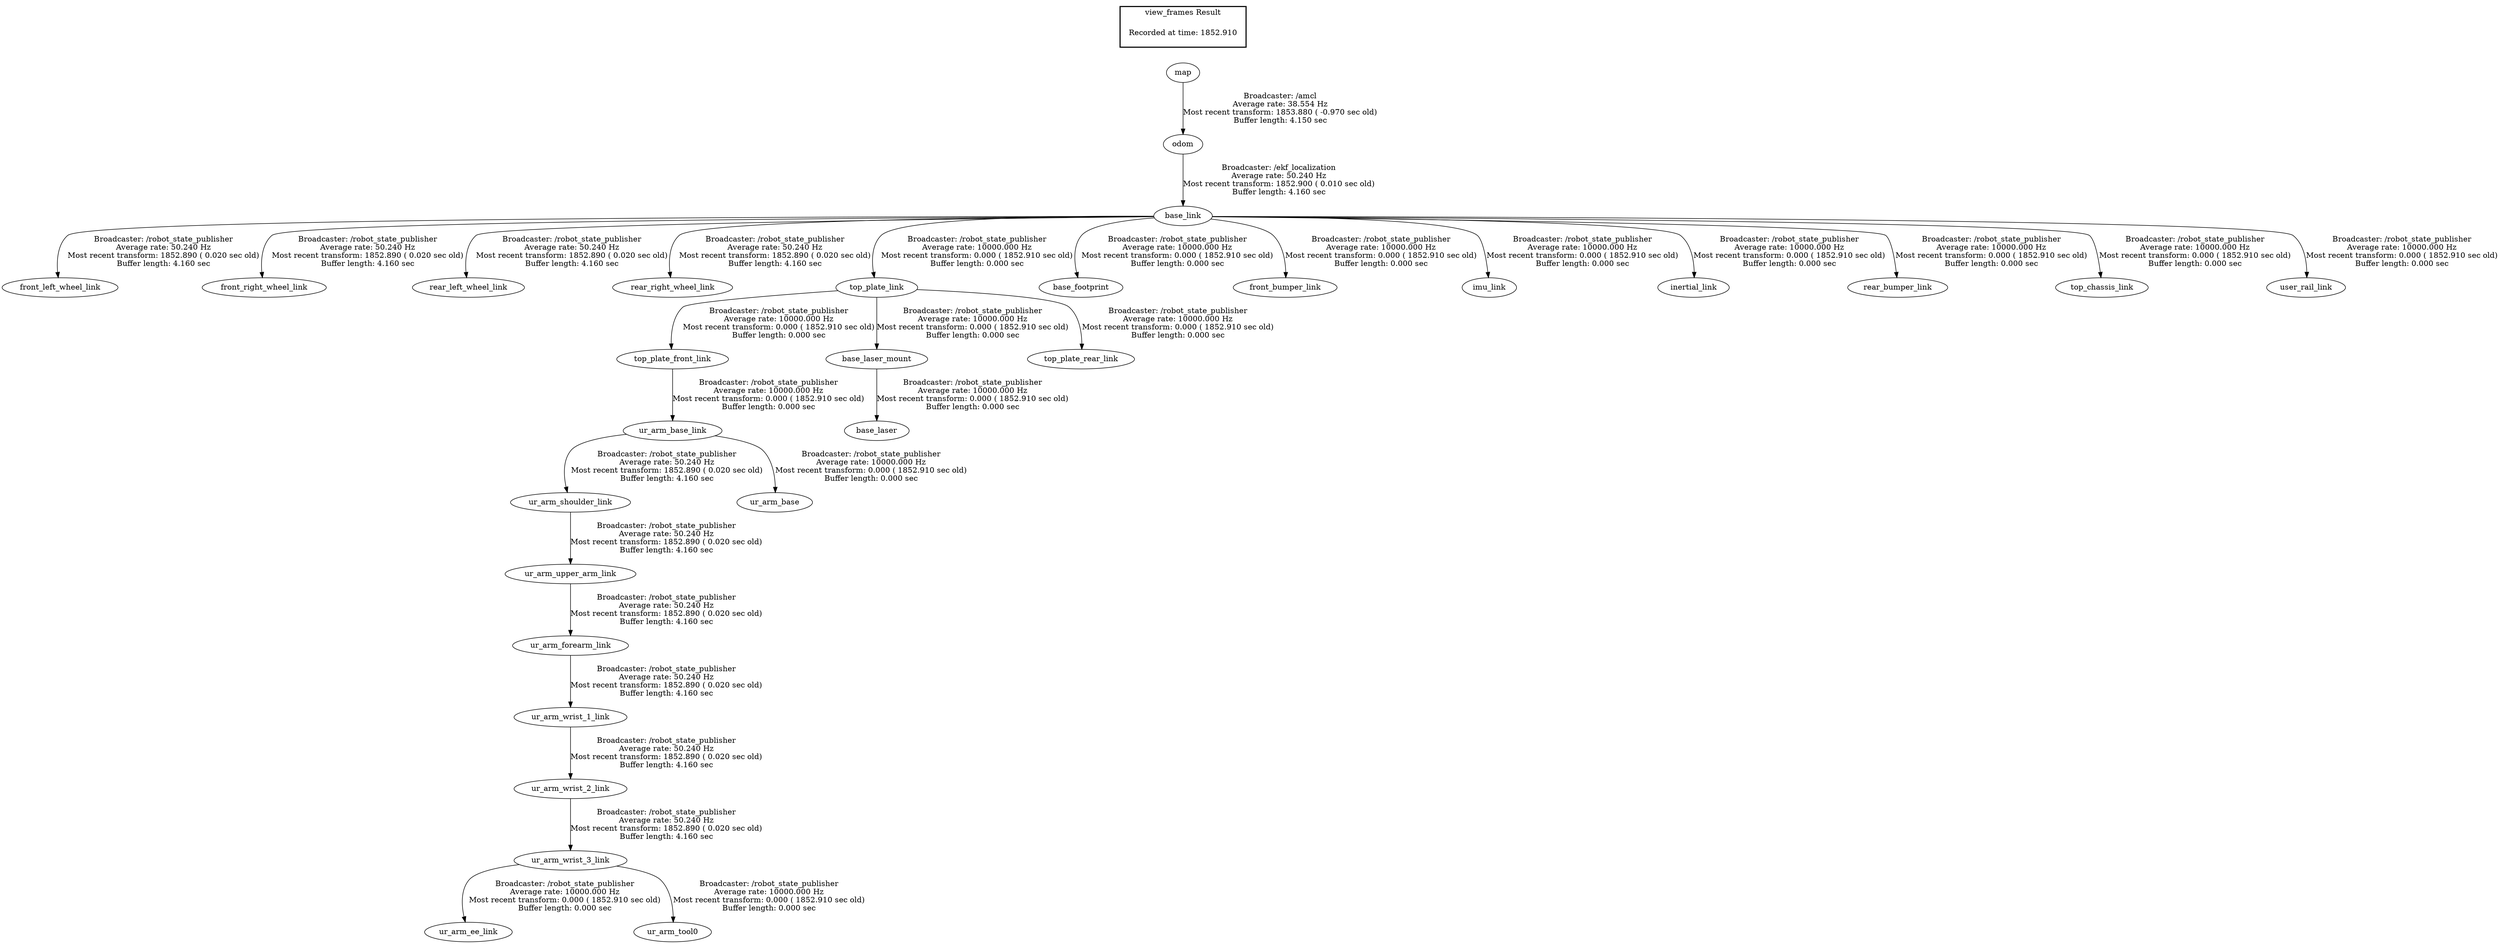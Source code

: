 digraph G {
"base_link" -> "front_left_wheel_link"[label="Broadcaster: /robot_state_publisher\nAverage rate: 50.240 Hz\nMost recent transform: 1852.890 ( 0.020 sec old)\nBuffer length: 4.160 sec\n"];
"odom" -> "base_link"[label="Broadcaster: /ekf_localization\nAverage rate: 50.240 Hz\nMost recent transform: 1852.900 ( 0.010 sec old)\nBuffer length: 4.160 sec\n"];
"base_link" -> "front_right_wheel_link"[label="Broadcaster: /robot_state_publisher\nAverage rate: 50.240 Hz\nMost recent transform: 1852.890 ( 0.020 sec old)\nBuffer length: 4.160 sec\n"];
"base_link" -> "rear_left_wheel_link"[label="Broadcaster: /robot_state_publisher\nAverage rate: 50.240 Hz\nMost recent transform: 1852.890 ( 0.020 sec old)\nBuffer length: 4.160 sec\n"];
"base_link" -> "rear_right_wheel_link"[label="Broadcaster: /robot_state_publisher\nAverage rate: 50.240 Hz\nMost recent transform: 1852.890 ( 0.020 sec old)\nBuffer length: 4.160 sec\n"];
"ur_arm_upper_arm_link" -> "ur_arm_forearm_link"[label="Broadcaster: /robot_state_publisher\nAverage rate: 50.240 Hz\nMost recent transform: 1852.890 ( 0.020 sec old)\nBuffer length: 4.160 sec\n"];
"ur_arm_shoulder_link" -> "ur_arm_upper_arm_link"[label="Broadcaster: /robot_state_publisher\nAverage rate: 50.240 Hz\nMost recent transform: 1852.890 ( 0.020 sec old)\nBuffer length: 4.160 sec\n"];
"ur_arm_base_link" -> "ur_arm_shoulder_link"[label="Broadcaster: /robot_state_publisher\nAverage rate: 50.240 Hz\nMost recent transform: 1852.890 ( 0.020 sec old)\nBuffer length: 4.160 sec\n"];
"top_plate_front_link" -> "ur_arm_base_link"[label="Broadcaster: /robot_state_publisher\nAverage rate: 10000.000 Hz\nMost recent transform: 0.000 ( 1852.910 sec old)\nBuffer length: 0.000 sec\n"];
"ur_arm_forearm_link" -> "ur_arm_wrist_1_link"[label="Broadcaster: /robot_state_publisher\nAverage rate: 50.240 Hz\nMost recent transform: 1852.890 ( 0.020 sec old)\nBuffer length: 4.160 sec\n"];
"ur_arm_wrist_1_link" -> "ur_arm_wrist_2_link"[label="Broadcaster: /robot_state_publisher\nAverage rate: 50.240 Hz\nMost recent transform: 1852.890 ( 0.020 sec old)\nBuffer length: 4.160 sec\n"];
"ur_arm_wrist_2_link" -> "ur_arm_wrist_3_link"[label="Broadcaster: /robot_state_publisher\nAverage rate: 50.240 Hz\nMost recent transform: 1852.890 ( 0.020 sec old)\nBuffer length: 4.160 sec\n"];
"map" -> "odom"[label="Broadcaster: /amcl\nAverage rate: 38.554 Hz\nMost recent transform: 1853.880 ( -0.970 sec old)\nBuffer length: 4.150 sec\n"];
"top_plate_link" -> "top_plate_front_link"[label="Broadcaster: /robot_state_publisher\nAverage rate: 10000.000 Hz\nMost recent transform: 0.000 ( 1852.910 sec old)\nBuffer length: 0.000 sec\n"];
"base_link" -> "base_footprint"[label="Broadcaster: /robot_state_publisher\nAverage rate: 10000.000 Hz\nMost recent transform: 0.000 ( 1852.910 sec old)\nBuffer length: 0.000 sec\n"];
"base_laser_mount" -> "base_laser"[label="Broadcaster: /robot_state_publisher\nAverage rate: 10000.000 Hz\nMost recent transform: 0.000 ( 1852.910 sec old)\nBuffer length: 0.000 sec\n"];
"top_plate_link" -> "base_laser_mount"[label="Broadcaster: /robot_state_publisher\nAverage rate: 10000.000 Hz\nMost recent transform: 0.000 ( 1852.910 sec old)\nBuffer length: 0.000 sec\n"];
"base_link" -> "front_bumper_link"[label="Broadcaster: /robot_state_publisher\nAverage rate: 10000.000 Hz\nMost recent transform: 0.000 ( 1852.910 sec old)\nBuffer length: 0.000 sec\n"];
"base_link" -> "imu_link"[label="Broadcaster: /robot_state_publisher\nAverage rate: 10000.000 Hz\nMost recent transform: 0.000 ( 1852.910 sec old)\nBuffer length: 0.000 sec\n"];
"base_link" -> "inertial_link"[label="Broadcaster: /robot_state_publisher\nAverage rate: 10000.000 Hz\nMost recent transform: 0.000 ( 1852.910 sec old)\nBuffer length: 0.000 sec\n"];
"base_link" -> "top_plate_link"[label="Broadcaster: /robot_state_publisher\nAverage rate: 10000.000 Hz\nMost recent transform: 0.000 ( 1852.910 sec old)\nBuffer length: 0.000 sec\n"];
"base_link" -> "rear_bumper_link"[label="Broadcaster: /robot_state_publisher\nAverage rate: 10000.000 Hz\nMost recent transform: 0.000 ( 1852.910 sec old)\nBuffer length: 0.000 sec\n"];
"base_link" -> "top_chassis_link"[label="Broadcaster: /robot_state_publisher\nAverage rate: 10000.000 Hz\nMost recent transform: 0.000 ( 1852.910 sec old)\nBuffer length: 0.000 sec\n"];
"top_plate_link" -> "top_plate_rear_link"[label="Broadcaster: /robot_state_publisher\nAverage rate: 10000.000 Hz\nMost recent transform: 0.000 ( 1852.910 sec old)\nBuffer length: 0.000 sec\n"];
"ur_arm_base_link" -> "ur_arm_base"[label="Broadcaster: /robot_state_publisher\nAverage rate: 10000.000 Hz\nMost recent transform: 0.000 ( 1852.910 sec old)\nBuffer length: 0.000 sec\n"];
"ur_arm_wrist_3_link" -> "ur_arm_ee_link"[label="Broadcaster: /robot_state_publisher\nAverage rate: 10000.000 Hz\nMost recent transform: 0.000 ( 1852.910 sec old)\nBuffer length: 0.000 sec\n"];
"ur_arm_wrist_3_link" -> "ur_arm_tool0"[label="Broadcaster: /robot_state_publisher\nAverage rate: 10000.000 Hz\nMost recent transform: 0.000 ( 1852.910 sec old)\nBuffer length: 0.000 sec\n"];
"base_link" -> "user_rail_link"[label="Broadcaster: /robot_state_publisher\nAverage rate: 10000.000 Hz\nMost recent transform: 0.000 ( 1852.910 sec old)\nBuffer length: 0.000 sec\n"];
edge [style=invis];
 subgraph cluster_legend { style=bold; color=black; label ="view_frames Result";
"Recorded at time: 1852.910"[ shape=plaintext ] ;
 }->"map";
}